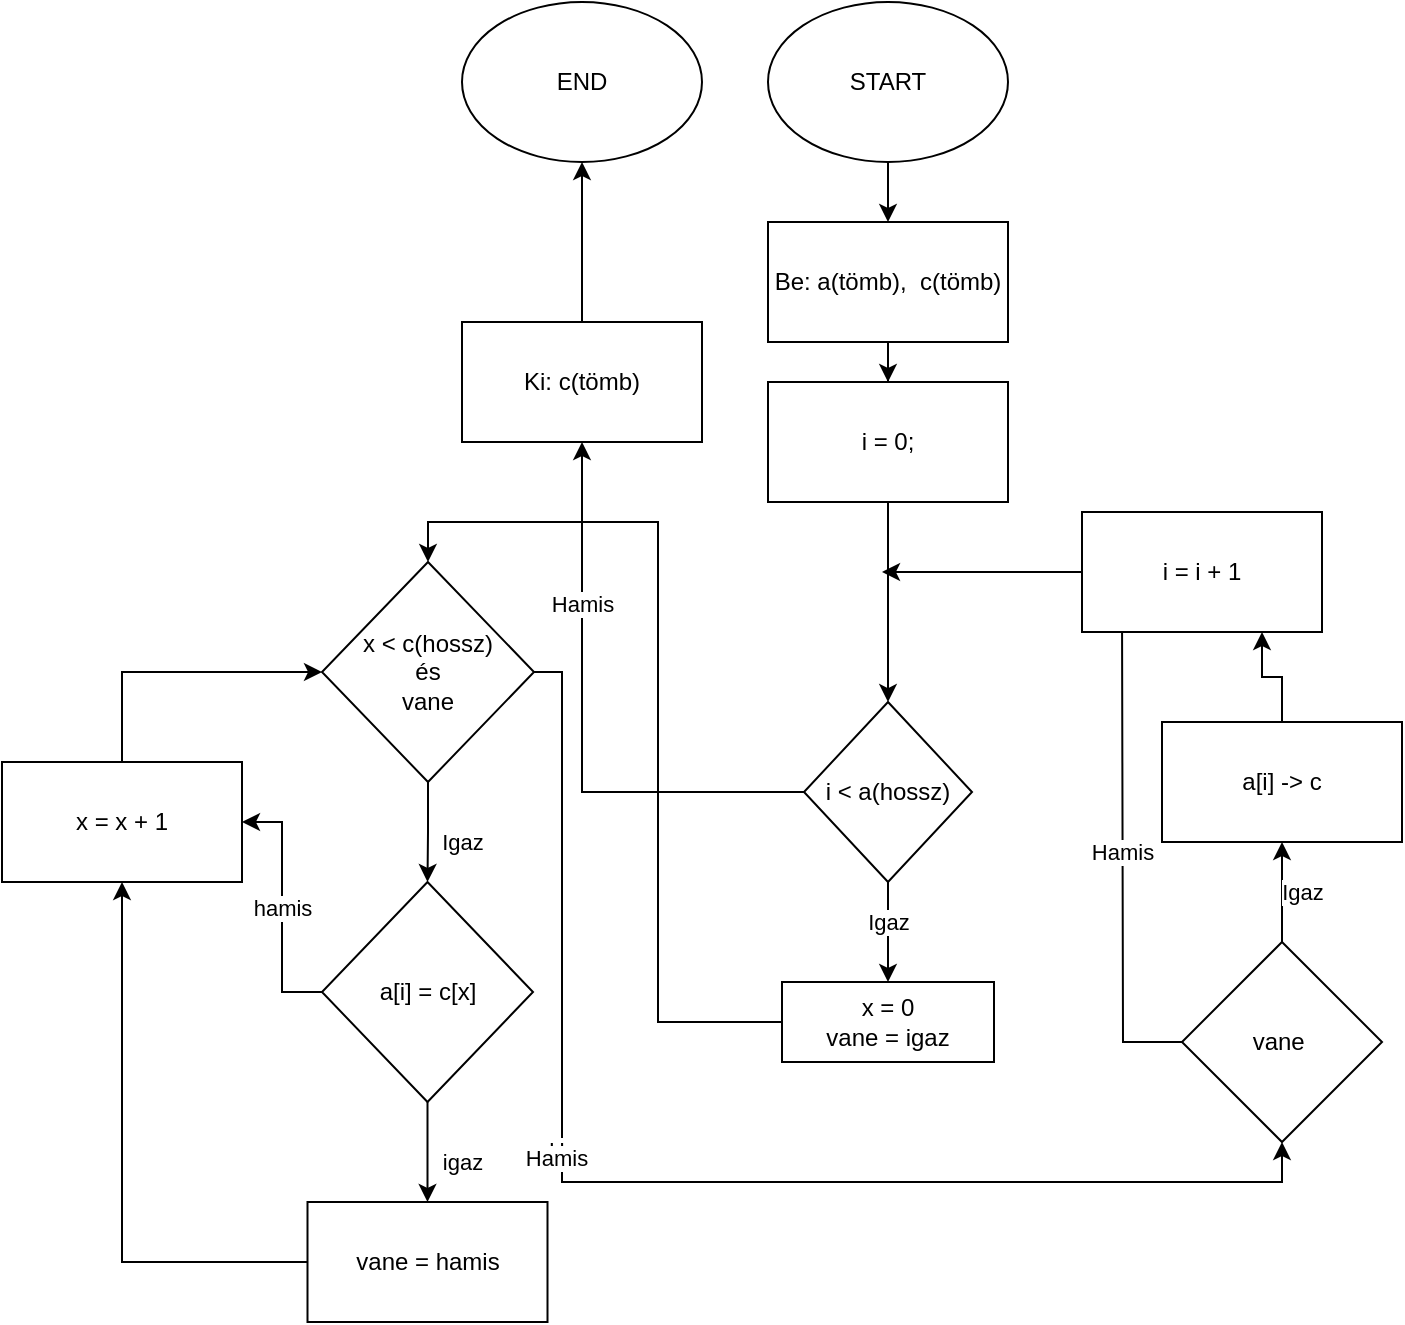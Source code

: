 <mxfile version="24.7.12">
  <diagram name="1 oldal" id="7dAOje5Y4iFfTMjwhQsh">
    <mxGraphModel dx="1674" dy="780" grid="1" gridSize="10" guides="1" tooltips="1" connect="1" arrows="1" fold="1" page="1" pageScale="1" pageWidth="827" pageHeight="1169" math="0" shadow="0">
      <root>
        <mxCell id="0" />
        <mxCell id="1" parent="0" />
        <mxCell id="SLcXv9eRoFWK2GLcxaMB-1" style="edgeStyle=orthogonalEdgeStyle;rounded=0;orthogonalLoop=1;jettySize=auto;html=1;exitX=0.5;exitY=1;exitDx=0;exitDy=0;" edge="1" parent="1" source="SLcXv9eRoFWK2GLcxaMB-2" target="SLcXv9eRoFWK2GLcxaMB-4">
          <mxGeometry relative="1" as="geometry">
            <mxPoint x="452.759" y="150" as="targetPoint" />
          </mxGeometry>
        </mxCell>
        <mxCell id="SLcXv9eRoFWK2GLcxaMB-2" value="START" style="ellipse;whiteSpace=wrap;html=1;" vertex="1" parent="1">
          <mxGeometry x="393" y="30" width="120" height="80" as="geometry" />
        </mxCell>
        <mxCell id="SLcXv9eRoFWK2GLcxaMB-3" style="edgeStyle=orthogonalEdgeStyle;rounded=0;orthogonalLoop=1;jettySize=auto;html=1;exitX=0.5;exitY=1;exitDx=0;exitDy=0;" edge="1" parent="1" source="SLcXv9eRoFWK2GLcxaMB-4" target="SLcXv9eRoFWK2GLcxaMB-6">
          <mxGeometry relative="1" as="geometry">
            <mxPoint x="452.759" y="230.0" as="targetPoint" />
          </mxGeometry>
        </mxCell>
        <mxCell id="SLcXv9eRoFWK2GLcxaMB-4" value="Be: a(tömb),&amp;nbsp; c(tömb)" style="rounded=0;whiteSpace=wrap;html=1;" vertex="1" parent="1">
          <mxGeometry x="392.999" y="140" width="120" height="60" as="geometry" />
        </mxCell>
        <mxCell id="SLcXv9eRoFWK2GLcxaMB-5" style="edgeStyle=orthogonalEdgeStyle;rounded=0;orthogonalLoop=1;jettySize=auto;html=1;exitX=0.5;exitY=1;exitDx=0;exitDy=0;" edge="1" parent="1" source="SLcXv9eRoFWK2GLcxaMB-6" target="SLcXv9eRoFWK2GLcxaMB-9">
          <mxGeometry relative="1" as="geometry">
            <mxPoint x="453" y="310" as="targetPoint" />
          </mxGeometry>
        </mxCell>
        <mxCell id="SLcXv9eRoFWK2GLcxaMB-6" value="i = 0;" style="rounded=0;whiteSpace=wrap;html=1;" vertex="1" parent="1">
          <mxGeometry x="392.999" y="220.0" width="120" height="60" as="geometry" />
        </mxCell>
        <mxCell id="SLcXv9eRoFWK2GLcxaMB-8" style="edgeStyle=orthogonalEdgeStyle;rounded=0;orthogonalLoop=1;jettySize=auto;html=1;exitX=0;exitY=0.5;exitDx=0;exitDy=0;" edge="1" parent="1" source="SLcXv9eRoFWK2GLcxaMB-9" target="SLcXv9eRoFWK2GLcxaMB-32">
          <mxGeometry relative="1" as="geometry">
            <mxPoint x="220" y="375" as="targetPoint" />
          </mxGeometry>
        </mxCell>
        <mxCell id="SLcXv9eRoFWK2GLcxaMB-40" value="Hamis" style="edgeLabel;html=1;align=center;verticalAlign=middle;resizable=0;points=[];" vertex="1" connectable="0" parent="SLcXv9eRoFWK2GLcxaMB-8">
          <mxGeometry x="0.434" relative="1" as="geometry">
            <mxPoint as="offset" />
          </mxGeometry>
        </mxCell>
        <mxCell id="SLcXv9eRoFWK2GLcxaMB-42" style="edgeStyle=orthogonalEdgeStyle;rounded=0;orthogonalLoop=1;jettySize=auto;html=1;entryX=0.5;entryY=0;entryDx=0;entryDy=0;" edge="1" parent="1" source="SLcXv9eRoFWK2GLcxaMB-9" target="SLcXv9eRoFWK2GLcxaMB-11">
          <mxGeometry relative="1" as="geometry" />
        </mxCell>
        <mxCell id="SLcXv9eRoFWK2GLcxaMB-43" value="Igaz" style="edgeLabel;html=1;align=center;verticalAlign=middle;resizable=0;points=[];" vertex="1" connectable="0" parent="SLcXv9eRoFWK2GLcxaMB-42">
          <mxGeometry x="-0.2" relative="1" as="geometry">
            <mxPoint as="offset" />
          </mxGeometry>
        </mxCell>
        <mxCell id="SLcXv9eRoFWK2GLcxaMB-9" value="i &amp;lt; a(hossz)" style="rhombus;whiteSpace=wrap;html=1;" vertex="1" parent="1">
          <mxGeometry x="411" y="380" width="84" height="90" as="geometry" />
        </mxCell>
        <mxCell id="SLcXv9eRoFWK2GLcxaMB-36" style="edgeStyle=orthogonalEdgeStyle;rounded=0;orthogonalLoop=1;jettySize=auto;html=1;entryX=0.5;entryY=0;entryDx=0;entryDy=0;" edge="1" parent="1" source="SLcXv9eRoFWK2GLcxaMB-11" target="SLcXv9eRoFWK2GLcxaMB-16">
          <mxGeometry relative="1" as="geometry" />
        </mxCell>
        <mxCell id="SLcXv9eRoFWK2GLcxaMB-11" value="x = 0&lt;div&gt;vane = igaz&lt;br&gt;&lt;/div&gt;" style="rounded=0;whiteSpace=wrap;html=1;" vertex="1" parent="1">
          <mxGeometry x="400" y="520" width="106" height="40" as="geometry" />
        </mxCell>
        <mxCell id="SLcXv9eRoFWK2GLcxaMB-14" value="Igaz" style="edgeStyle=orthogonalEdgeStyle;rounded=0;orthogonalLoop=1;jettySize=auto;html=1;exitX=0.5;exitY=1;exitDx=0;exitDy=0;" edge="1" parent="1" source="SLcXv9eRoFWK2GLcxaMB-16" target="SLcXv9eRoFWK2GLcxaMB-19">
          <mxGeometry x="0.195" y="17" relative="1" as="geometry">
            <mxPoint x="223" y="470" as="targetPoint" />
            <mxPoint as="offset" />
          </mxGeometry>
        </mxCell>
        <mxCell id="SLcXv9eRoFWK2GLcxaMB-37" style="edgeStyle=orthogonalEdgeStyle;rounded=0;orthogonalLoop=1;jettySize=auto;html=1;entryX=0.5;entryY=1;entryDx=0;entryDy=0;" edge="1" parent="1" source="SLcXv9eRoFWK2GLcxaMB-16" target="SLcXv9eRoFWK2GLcxaMB-26">
          <mxGeometry relative="1" as="geometry">
            <Array as="points">
              <mxPoint x="290" y="365" />
              <mxPoint x="290" y="620" />
              <mxPoint x="650" y="620" />
            </Array>
          </mxGeometry>
        </mxCell>
        <mxCell id="SLcXv9eRoFWK2GLcxaMB-38" value="H" style="edgeLabel;html=1;align=center;verticalAlign=middle;resizable=0;points=[];" vertex="1" connectable="0" parent="SLcXv9eRoFWK2GLcxaMB-37">
          <mxGeometry x="-0.222" y="-3" relative="1" as="geometry">
            <mxPoint as="offset" />
          </mxGeometry>
        </mxCell>
        <mxCell id="SLcXv9eRoFWK2GLcxaMB-39" value="Hamis" style="edgeLabel;html=1;align=center;verticalAlign=middle;resizable=0;points=[];" vertex="1" connectable="0" parent="SLcXv9eRoFWK2GLcxaMB-37">
          <mxGeometry x="-0.208" y="-3" relative="1" as="geometry">
            <mxPoint as="offset" />
          </mxGeometry>
        </mxCell>
        <mxCell id="SLcXv9eRoFWK2GLcxaMB-16" value="x &amp;lt; c(hossz)&lt;div&gt;és&lt;/div&gt;&lt;div&gt;vane&lt;/div&gt;" style="rhombus;whiteSpace=wrap;html=1;" vertex="1" parent="1">
          <mxGeometry x="170" y="310" width="106" height="110" as="geometry" />
        </mxCell>
        <mxCell id="SLcXv9eRoFWK2GLcxaMB-17" value="igaz" style="edgeStyle=orthogonalEdgeStyle;rounded=0;orthogonalLoop=1;jettySize=auto;html=1;exitX=0.5;exitY=1;exitDx=0;exitDy=0;" edge="1" parent="1" source="SLcXv9eRoFWK2GLcxaMB-19" target="SLcXv9eRoFWK2GLcxaMB-21">
          <mxGeometry x="0.2" y="17" relative="1" as="geometry">
            <mxPoint x="223" y="640" as="targetPoint" />
            <mxPoint as="offset" />
          </mxGeometry>
        </mxCell>
        <mxCell id="SLcXv9eRoFWK2GLcxaMB-18" value="hamis" style="edgeStyle=orthogonalEdgeStyle;rounded=0;orthogonalLoop=1;jettySize=auto;html=1;exitX=0;exitY=0.5;exitDx=0;exitDy=0;" edge="1" parent="1" source="SLcXv9eRoFWK2GLcxaMB-19" target="SLcXv9eRoFWK2GLcxaMB-23">
          <mxGeometry relative="1" as="geometry">
            <mxPoint x="90" y="525" as="targetPoint" />
          </mxGeometry>
        </mxCell>
        <mxCell id="SLcXv9eRoFWK2GLcxaMB-19" value="a[i] = c[x]" style="rhombus;whiteSpace=wrap;html=1;" vertex="1" parent="1">
          <mxGeometry x="170" y="470" width="105.5" height="110" as="geometry" />
        </mxCell>
        <mxCell id="SLcXv9eRoFWK2GLcxaMB-20" style="edgeStyle=orthogonalEdgeStyle;rounded=0;orthogonalLoop=1;jettySize=auto;html=1;exitX=0;exitY=0.5;exitDx=0;exitDy=0;entryX=0.5;entryY=1;entryDx=0;entryDy=0;" edge="1" parent="1" source="SLcXv9eRoFWK2GLcxaMB-21" target="SLcXv9eRoFWK2GLcxaMB-23">
          <mxGeometry relative="1" as="geometry" />
        </mxCell>
        <mxCell id="SLcXv9eRoFWK2GLcxaMB-21" value="vane = hamis" style="rounded=0;whiteSpace=wrap;html=1;" vertex="1" parent="1">
          <mxGeometry x="162.75" y="630" width="120" height="60" as="geometry" />
        </mxCell>
        <mxCell id="SLcXv9eRoFWK2GLcxaMB-22" style="edgeStyle=orthogonalEdgeStyle;rounded=0;orthogonalLoop=1;jettySize=auto;html=1;exitX=0.5;exitY=0;exitDx=0;exitDy=0;entryX=0;entryY=0.5;entryDx=0;entryDy=0;" edge="1" parent="1" source="SLcXv9eRoFWK2GLcxaMB-23" target="SLcXv9eRoFWK2GLcxaMB-16">
          <mxGeometry relative="1" as="geometry" />
        </mxCell>
        <mxCell id="SLcXv9eRoFWK2GLcxaMB-23" value="x = x + 1" style="rounded=0;whiteSpace=wrap;html=1;" vertex="1" parent="1">
          <mxGeometry x="10" y="410" width="120" height="60" as="geometry" />
        </mxCell>
        <mxCell id="SLcXv9eRoFWK2GLcxaMB-24" value="Igaz" style="edgeStyle=orthogonalEdgeStyle;rounded=0;orthogonalLoop=1;jettySize=auto;html=1;exitX=0.5;exitY=0;exitDx=0;exitDy=0;" edge="1" parent="1" source="SLcXv9eRoFWK2GLcxaMB-26" target="SLcXv9eRoFWK2GLcxaMB-28">
          <mxGeometry x="-0.006" y="-9" relative="1" as="geometry">
            <mxPoint x="650" y="420" as="targetPoint" />
            <mxPoint x="1" as="offset" />
          </mxGeometry>
        </mxCell>
        <mxCell id="SLcXv9eRoFWK2GLcxaMB-25" value="Hamis" style="edgeStyle=orthogonalEdgeStyle;rounded=0;orthogonalLoop=1;jettySize=auto;html=1;exitX=0;exitY=0.5;exitDx=0;exitDy=0;" edge="1" parent="1" source="SLcXv9eRoFWK2GLcxaMB-26">
          <mxGeometry relative="1" as="geometry">
            <mxPoint x="570" y="330" as="targetPoint" />
          </mxGeometry>
        </mxCell>
        <mxCell id="SLcXv9eRoFWK2GLcxaMB-26" value="vane&amp;nbsp;" style="rhombus;whiteSpace=wrap;html=1;" vertex="1" parent="1">
          <mxGeometry x="600" y="500" width="100" height="100" as="geometry" />
        </mxCell>
        <mxCell id="SLcXv9eRoFWK2GLcxaMB-27" style="edgeStyle=orthogonalEdgeStyle;rounded=0;orthogonalLoop=1;jettySize=auto;html=1;exitX=0.5;exitY=0;exitDx=0;exitDy=0;entryX=0.75;entryY=1;entryDx=0;entryDy=0;" edge="1" parent="1" source="SLcXv9eRoFWK2GLcxaMB-28" target="SLcXv9eRoFWK2GLcxaMB-30">
          <mxGeometry relative="1" as="geometry" />
        </mxCell>
        <mxCell id="SLcXv9eRoFWK2GLcxaMB-28" value="a[i] -&amp;gt; c" style="rounded=0;whiteSpace=wrap;html=1;" vertex="1" parent="1">
          <mxGeometry x="590" y="390" width="120" height="60" as="geometry" />
        </mxCell>
        <mxCell id="SLcXv9eRoFWK2GLcxaMB-29" style="edgeStyle=orthogonalEdgeStyle;rounded=0;orthogonalLoop=1;jettySize=auto;html=1;exitX=0;exitY=0.5;exitDx=0;exitDy=0;" edge="1" parent="1" source="SLcXv9eRoFWK2GLcxaMB-30">
          <mxGeometry relative="1" as="geometry">
            <mxPoint x="450" y="315" as="targetPoint" />
            <Array as="points">
              <mxPoint x="460" y="315" />
            </Array>
          </mxGeometry>
        </mxCell>
        <mxCell id="SLcXv9eRoFWK2GLcxaMB-30" value="i = i + 1" style="rounded=0;whiteSpace=wrap;html=1;" vertex="1" parent="1">
          <mxGeometry x="550" y="285" width="120" height="60" as="geometry" />
        </mxCell>
        <mxCell id="SLcXv9eRoFWK2GLcxaMB-35" style="edgeStyle=orthogonalEdgeStyle;rounded=0;orthogonalLoop=1;jettySize=auto;html=1;entryX=0.5;entryY=1;entryDx=0;entryDy=0;" edge="1" parent="1" source="SLcXv9eRoFWK2GLcxaMB-32" target="SLcXv9eRoFWK2GLcxaMB-33">
          <mxGeometry relative="1" as="geometry" />
        </mxCell>
        <mxCell id="SLcXv9eRoFWK2GLcxaMB-32" value="Ki: c(tömb)" style="rounded=0;whiteSpace=wrap;html=1;" vertex="1" parent="1">
          <mxGeometry x="240" y="190" width="120" height="60" as="geometry" />
        </mxCell>
        <mxCell id="SLcXv9eRoFWK2GLcxaMB-33" value="END" style="ellipse;whiteSpace=wrap;html=1;" vertex="1" parent="1">
          <mxGeometry x="240" y="30" width="120" height="80" as="geometry" />
        </mxCell>
      </root>
    </mxGraphModel>
  </diagram>
</mxfile>
